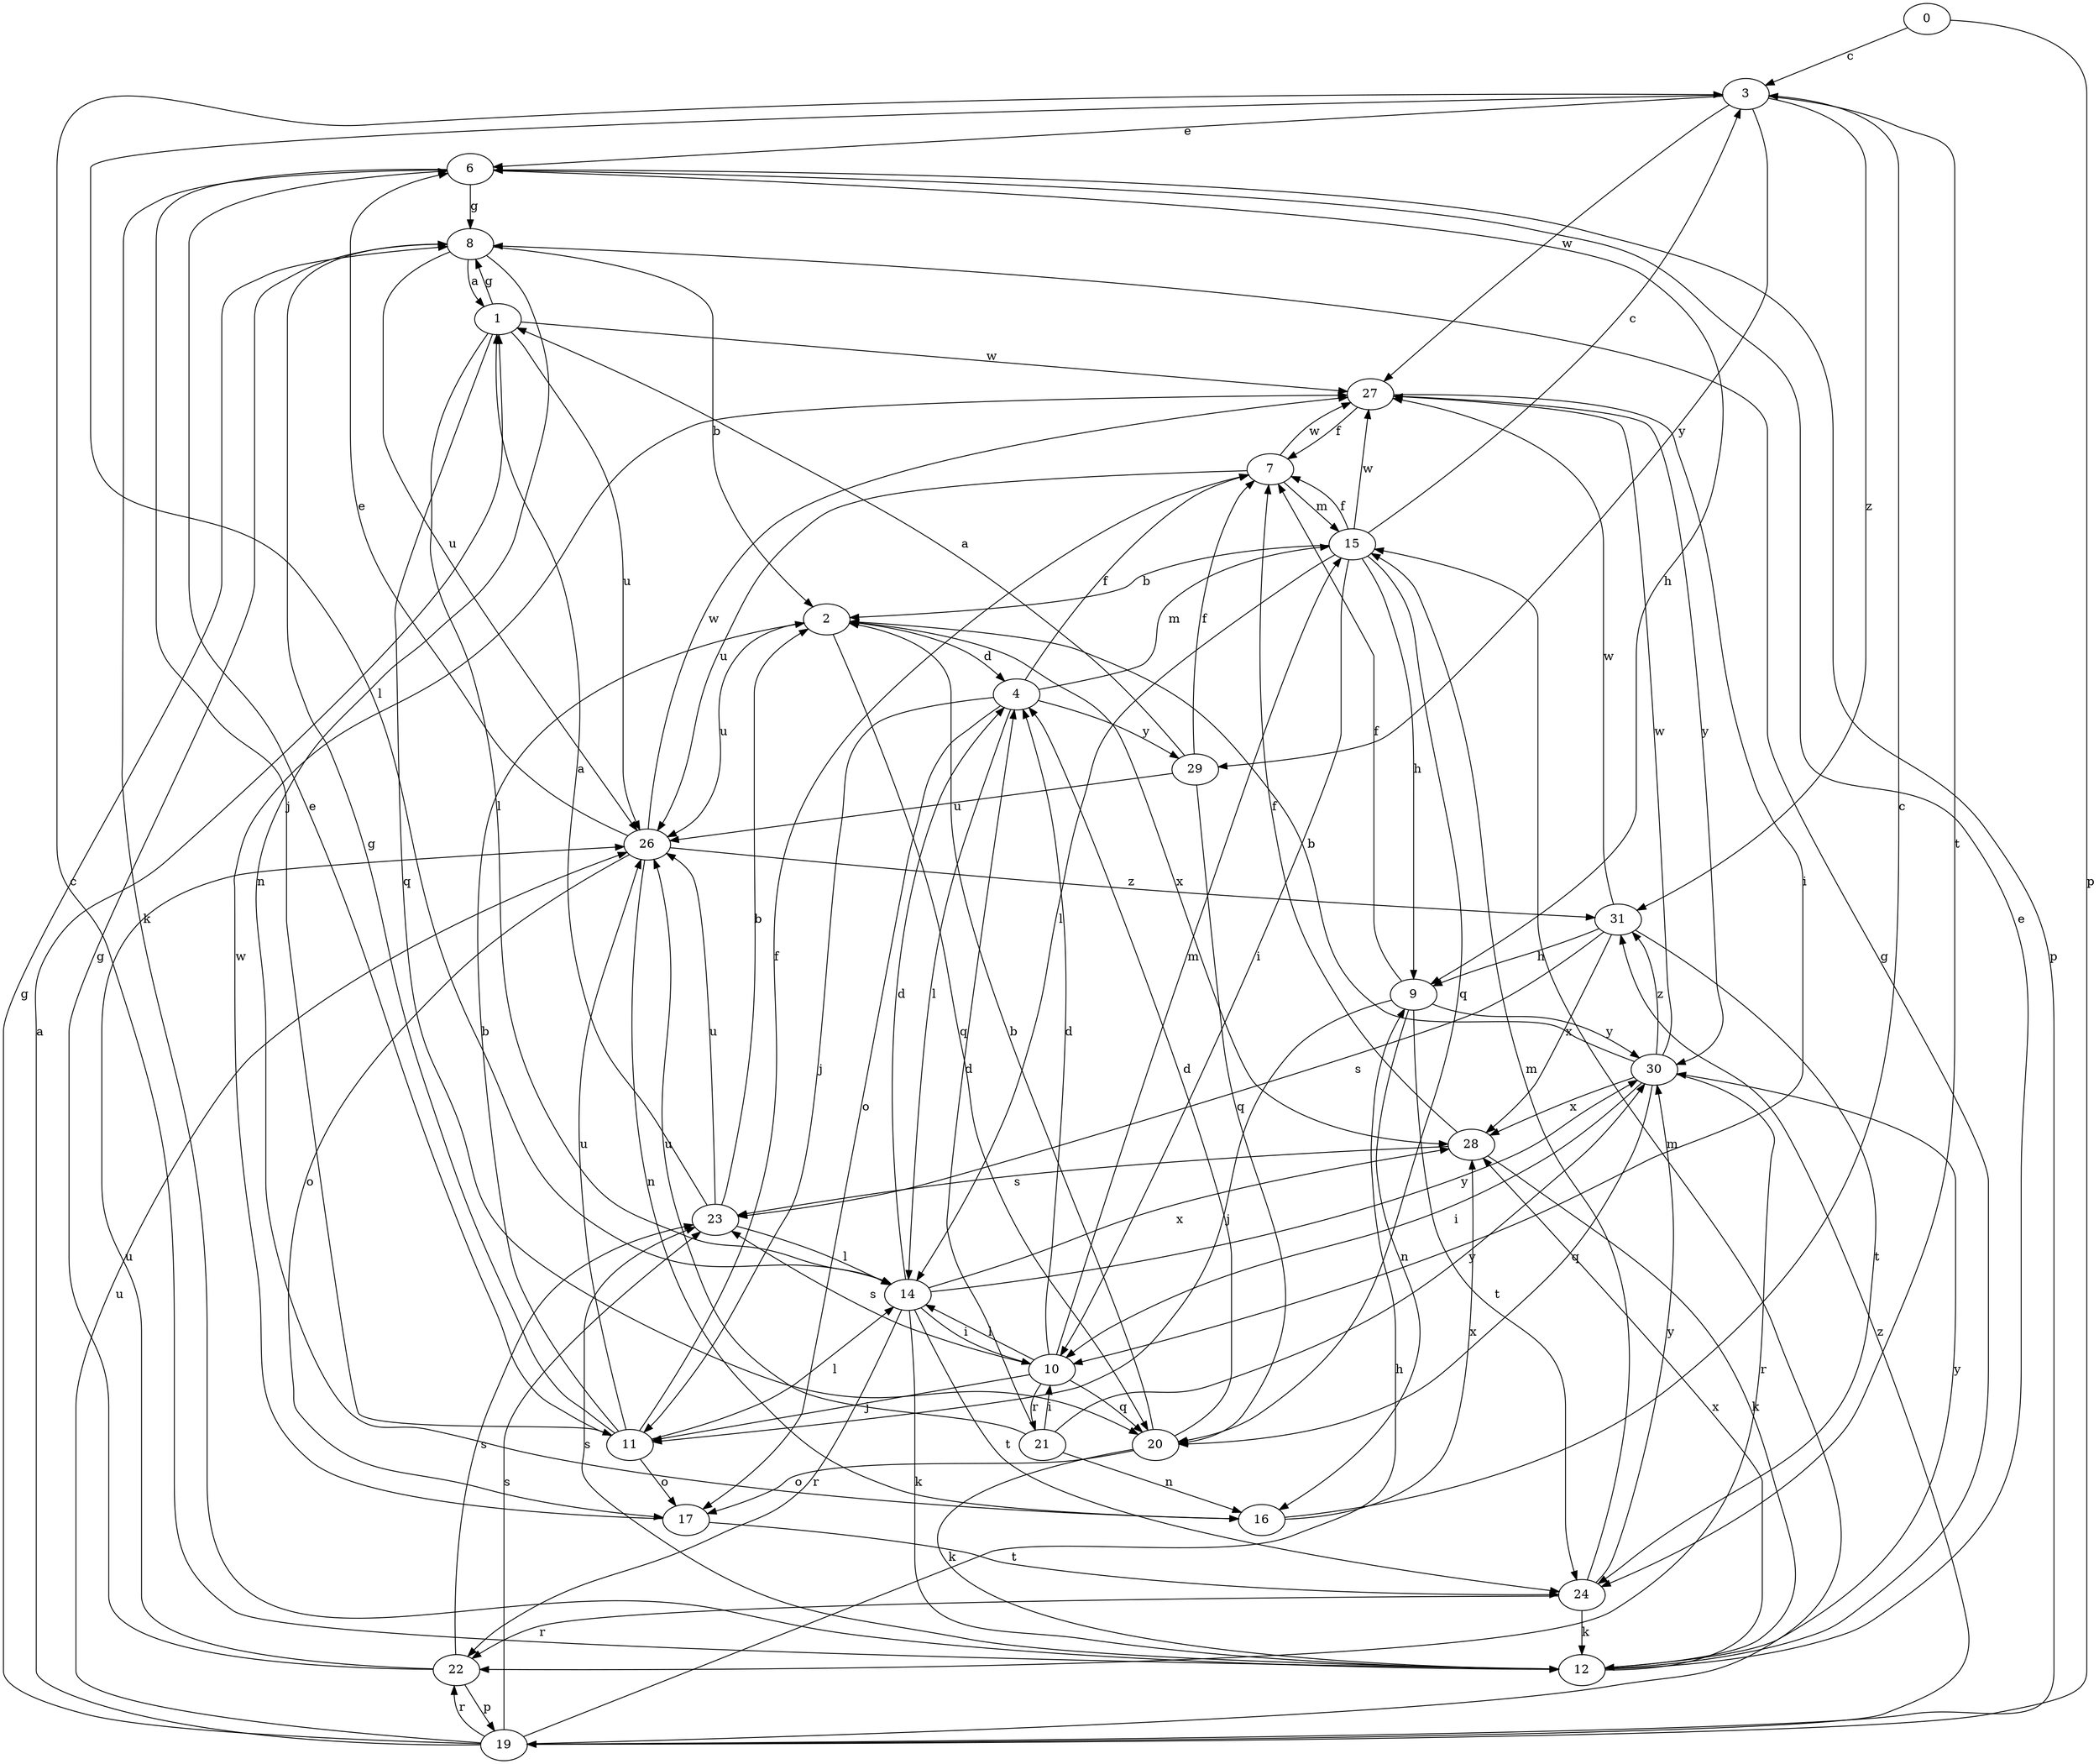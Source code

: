strict digraph  {
0;
1;
2;
3;
4;
6;
7;
8;
9;
10;
11;
12;
14;
15;
16;
17;
19;
20;
21;
22;
23;
24;
26;
27;
28;
29;
30;
31;
0 -> 3  [label=c];
0 -> 19  [label=p];
1 -> 8  [label=g];
1 -> 14  [label=l];
1 -> 20  [label=q];
1 -> 26  [label=u];
1 -> 27  [label=w];
2 -> 4  [label=d];
2 -> 20  [label=q];
2 -> 26  [label=u];
2 -> 28  [label=x];
3 -> 6  [label=e];
3 -> 14  [label=l];
3 -> 24  [label=t];
3 -> 27  [label=w];
3 -> 29  [label=y];
3 -> 31  [label=z];
4 -> 7  [label=f];
4 -> 11  [label=j];
4 -> 14  [label=l];
4 -> 15  [label=m];
4 -> 17  [label=o];
4 -> 29  [label=y];
6 -> 8  [label=g];
6 -> 9  [label=h];
6 -> 11  [label=j];
6 -> 12  [label=k];
6 -> 19  [label=p];
7 -> 15  [label=m];
7 -> 26  [label=u];
7 -> 27  [label=w];
8 -> 1  [label=a];
8 -> 2  [label=b];
8 -> 16  [label=n];
8 -> 26  [label=u];
9 -> 7  [label=f];
9 -> 11  [label=j];
9 -> 16  [label=n];
9 -> 24  [label=t];
9 -> 30  [label=y];
10 -> 4  [label=d];
10 -> 11  [label=j];
10 -> 14  [label=l];
10 -> 15  [label=m];
10 -> 20  [label=q];
10 -> 21  [label=r];
10 -> 23  [label=s];
11 -> 2  [label=b];
11 -> 6  [label=e];
11 -> 7  [label=f];
11 -> 8  [label=g];
11 -> 14  [label=l];
11 -> 17  [label=o];
11 -> 26  [label=u];
12 -> 3  [label=c];
12 -> 6  [label=e];
12 -> 8  [label=g];
12 -> 23  [label=s];
12 -> 28  [label=x];
12 -> 30  [label=y];
14 -> 4  [label=d];
14 -> 10  [label=i];
14 -> 12  [label=k];
14 -> 22  [label=r];
14 -> 24  [label=t];
14 -> 28  [label=x];
14 -> 30  [label=y];
15 -> 2  [label=b];
15 -> 3  [label=c];
15 -> 7  [label=f];
15 -> 9  [label=h];
15 -> 10  [label=i];
15 -> 14  [label=l];
15 -> 20  [label=q];
15 -> 27  [label=w];
16 -> 3  [label=c];
16 -> 28  [label=x];
17 -> 24  [label=t];
17 -> 27  [label=w];
19 -> 1  [label=a];
19 -> 8  [label=g];
19 -> 9  [label=h];
19 -> 15  [label=m];
19 -> 22  [label=r];
19 -> 23  [label=s];
19 -> 26  [label=u];
19 -> 31  [label=z];
20 -> 2  [label=b];
20 -> 4  [label=d];
20 -> 12  [label=k];
20 -> 17  [label=o];
21 -> 4  [label=d];
21 -> 10  [label=i];
21 -> 16  [label=n];
21 -> 26  [label=u];
21 -> 30  [label=y];
22 -> 8  [label=g];
22 -> 19  [label=p];
22 -> 23  [label=s];
22 -> 26  [label=u];
23 -> 1  [label=a];
23 -> 2  [label=b];
23 -> 14  [label=l];
23 -> 26  [label=u];
24 -> 12  [label=k];
24 -> 15  [label=m];
24 -> 22  [label=r];
24 -> 30  [label=y];
26 -> 6  [label=e];
26 -> 16  [label=n];
26 -> 17  [label=o];
26 -> 27  [label=w];
26 -> 31  [label=z];
27 -> 7  [label=f];
27 -> 10  [label=i];
27 -> 30  [label=y];
28 -> 7  [label=f];
28 -> 12  [label=k];
28 -> 23  [label=s];
29 -> 1  [label=a];
29 -> 7  [label=f];
29 -> 20  [label=q];
29 -> 26  [label=u];
30 -> 2  [label=b];
30 -> 10  [label=i];
30 -> 20  [label=q];
30 -> 22  [label=r];
30 -> 27  [label=w];
30 -> 28  [label=x];
30 -> 31  [label=z];
31 -> 9  [label=h];
31 -> 23  [label=s];
31 -> 24  [label=t];
31 -> 27  [label=w];
31 -> 28  [label=x];
}
